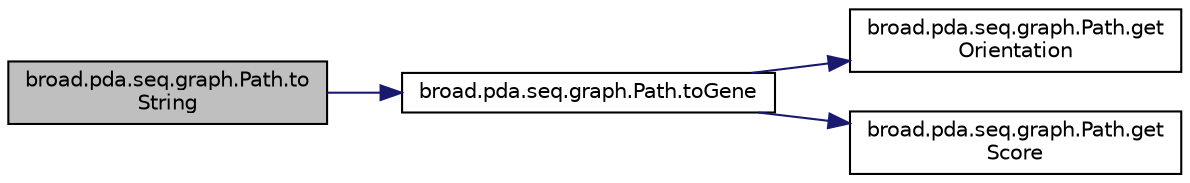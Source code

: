 digraph "broad.pda.seq.graph.Path.toString"
{
  edge [fontname="Helvetica",fontsize="10",labelfontname="Helvetica",labelfontsize="10"];
  node [fontname="Helvetica",fontsize="10",shape=record];
  rankdir="LR";
  Node1 [label="broad.pda.seq.graph.Path.to\lString",height=0.2,width=0.4,color="black", fillcolor="grey75", style="filled" fontcolor="black"];
  Node1 -> Node2 [color="midnightblue",fontsize="10",style="solid"];
  Node2 [label="broad.pda.seq.graph.Path.toGene",height=0.2,width=0.4,color="black", fillcolor="white", style="filled",URL="$classbroad_1_1pda_1_1seq_1_1graph_1_1_path.html#adcca168a9ae64adbf669aefd26452634"];
  Node2 -> Node3 [color="midnightblue",fontsize="10",style="solid"];
  Node3 [label="broad.pda.seq.graph.Path.get\lOrientation",height=0.2,width=0.4,color="black", fillcolor="white", style="filled",URL="$classbroad_1_1pda_1_1seq_1_1graph_1_1_path.html#ac58d8ef7f61e00ae2ee627c67c645595"];
  Node2 -> Node4 [color="midnightblue",fontsize="10",style="solid"];
  Node4 [label="broad.pda.seq.graph.Path.get\lScore",height=0.2,width=0.4,color="black", fillcolor="white", style="filled",URL="$classbroad_1_1pda_1_1seq_1_1graph_1_1_path.html#a04360d2166579e8b16be57484e375d9b"];
}
